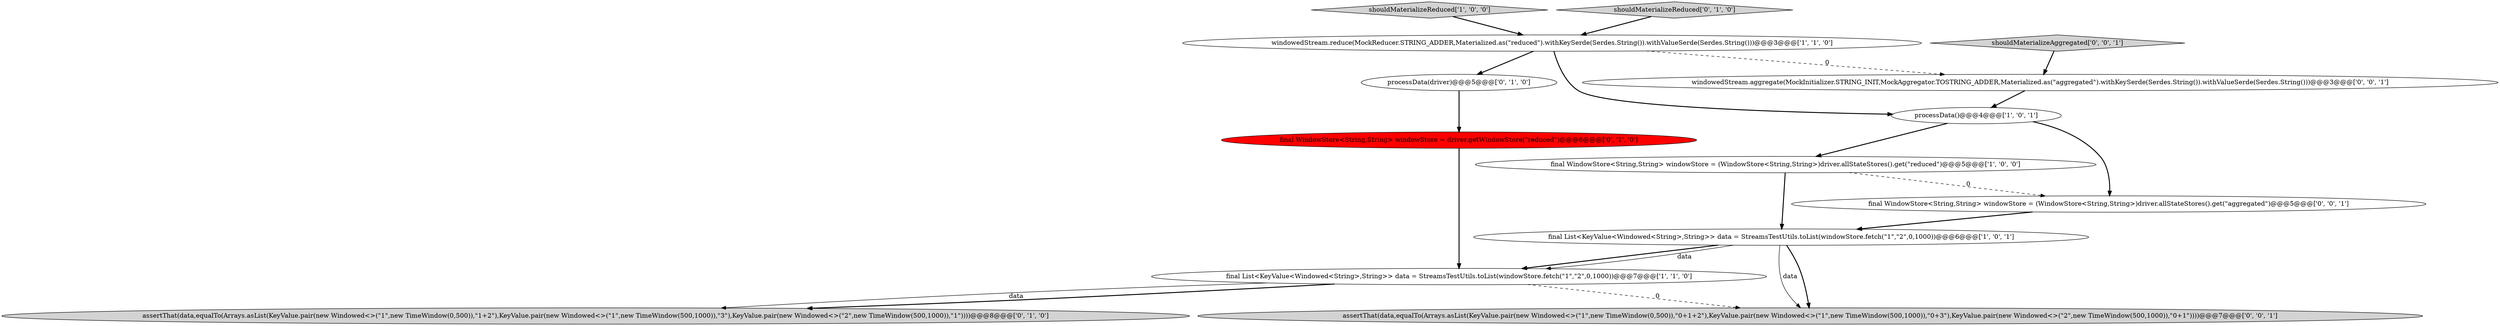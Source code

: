 digraph {
9 [style = filled, label = "final WindowStore<String,String> windowStore = driver.getWindowStore(\"reduced\")@@@6@@@['0', '1', '0']", fillcolor = red, shape = ellipse image = "AAA1AAABBB2BBB"];
2 [style = filled, label = "final WindowStore<String,String> windowStore = (WindowStore<String,String>)driver.allStateStores().get(\"reduced\")@@@5@@@['1', '0', '0']", fillcolor = white, shape = ellipse image = "AAA0AAABBB1BBB"];
10 [style = filled, label = "final WindowStore<String,String> windowStore = (WindowStore<String,String>)driver.allStateStores().get(\"aggregated\")@@@5@@@['0', '0', '1']", fillcolor = white, shape = ellipse image = "AAA0AAABBB3BBB"];
3 [style = filled, label = "windowedStream.reduce(MockReducer.STRING_ADDER,Materialized.as(\"reduced\").withKeySerde(Serdes.String()).withValueSerde(Serdes.String()))@@@3@@@['1', '1', '0']", fillcolor = white, shape = ellipse image = "AAA0AAABBB1BBB"];
7 [style = filled, label = "processData(driver)@@@5@@@['0', '1', '0']", fillcolor = white, shape = ellipse image = "AAA0AAABBB2BBB"];
12 [style = filled, label = "windowedStream.aggregate(MockInitializer.STRING_INIT,MockAggregator.TOSTRING_ADDER,Materialized.as(\"aggregated\").withKeySerde(Serdes.String()).withValueSerde(Serdes.String()))@@@3@@@['0', '0', '1']", fillcolor = white, shape = ellipse image = "AAA0AAABBB3BBB"];
0 [style = filled, label = "shouldMaterializeReduced['1', '0', '0']", fillcolor = lightgray, shape = diamond image = "AAA0AAABBB1BBB"];
5 [style = filled, label = "final List<KeyValue<Windowed<String>,String>> data = StreamsTestUtils.toList(windowStore.fetch(\"1\",\"2\",0,1000))@@@7@@@['1', '1', '0']", fillcolor = white, shape = ellipse image = "AAA0AAABBB1BBB"];
4 [style = filled, label = "processData()@@@4@@@['1', '0', '1']", fillcolor = white, shape = ellipse image = "AAA0AAABBB1BBB"];
11 [style = filled, label = "assertThat(data,equalTo(Arrays.asList(KeyValue.pair(new Windowed<>(\"1\",new TimeWindow(0,500)),\"0+1+2\"),KeyValue.pair(new Windowed<>(\"1\",new TimeWindow(500,1000)),\"0+3\"),KeyValue.pair(new Windowed<>(\"2\",new TimeWindow(500,1000)),\"0+1\"))))@@@7@@@['0', '0', '1']", fillcolor = lightgray, shape = ellipse image = "AAA0AAABBB3BBB"];
6 [style = filled, label = "shouldMaterializeReduced['0', '1', '0']", fillcolor = lightgray, shape = diamond image = "AAA0AAABBB2BBB"];
13 [style = filled, label = "shouldMaterializeAggregated['0', '0', '1']", fillcolor = lightgray, shape = diamond image = "AAA0AAABBB3BBB"];
8 [style = filled, label = "assertThat(data,equalTo(Arrays.asList(KeyValue.pair(new Windowed<>(\"1\",new TimeWindow(0,500)),\"1+2\"),KeyValue.pair(new Windowed<>(\"1\",new TimeWindow(500,1000)),\"3\"),KeyValue.pair(new Windowed<>(\"2\",new TimeWindow(500,1000)),\"1\"))))@@@8@@@['0', '1', '0']", fillcolor = lightgray, shape = ellipse image = "AAA0AAABBB2BBB"];
1 [style = filled, label = "final List<KeyValue<Windowed<String>,String>> data = StreamsTestUtils.toList(windowStore.fetch(\"1\",\"2\",0,1000))@@@6@@@['1', '0', '1']", fillcolor = white, shape = ellipse image = "AAA0AAABBB1BBB"];
1->5 [style = bold, label=""];
0->3 [style = bold, label=""];
4->10 [style = bold, label=""];
6->3 [style = bold, label=""];
5->8 [style = bold, label=""];
2->1 [style = bold, label=""];
5->8 [style = solid, label="data"];
1->5 [style = solid, label="data"];
4->2 [style = bold, label=""];
3->4 [style = bold, label=""];
2->10 [style = dashed, label="0"];
1->11 [style = bold, label=""];
1->11 [style = solid, label="data"];
7->9 [style = bold, label=""];
13->12 [style = bold, label=""];
3->12 [style = dashed, label="0"];
12->4 [style = bold, label=""];
3->7 [style = bold, label=""];
5->11 [style = dashed, label="0"];
9->5 [style = bold, label=""];
10->1 [style = bold, label=""];
}
